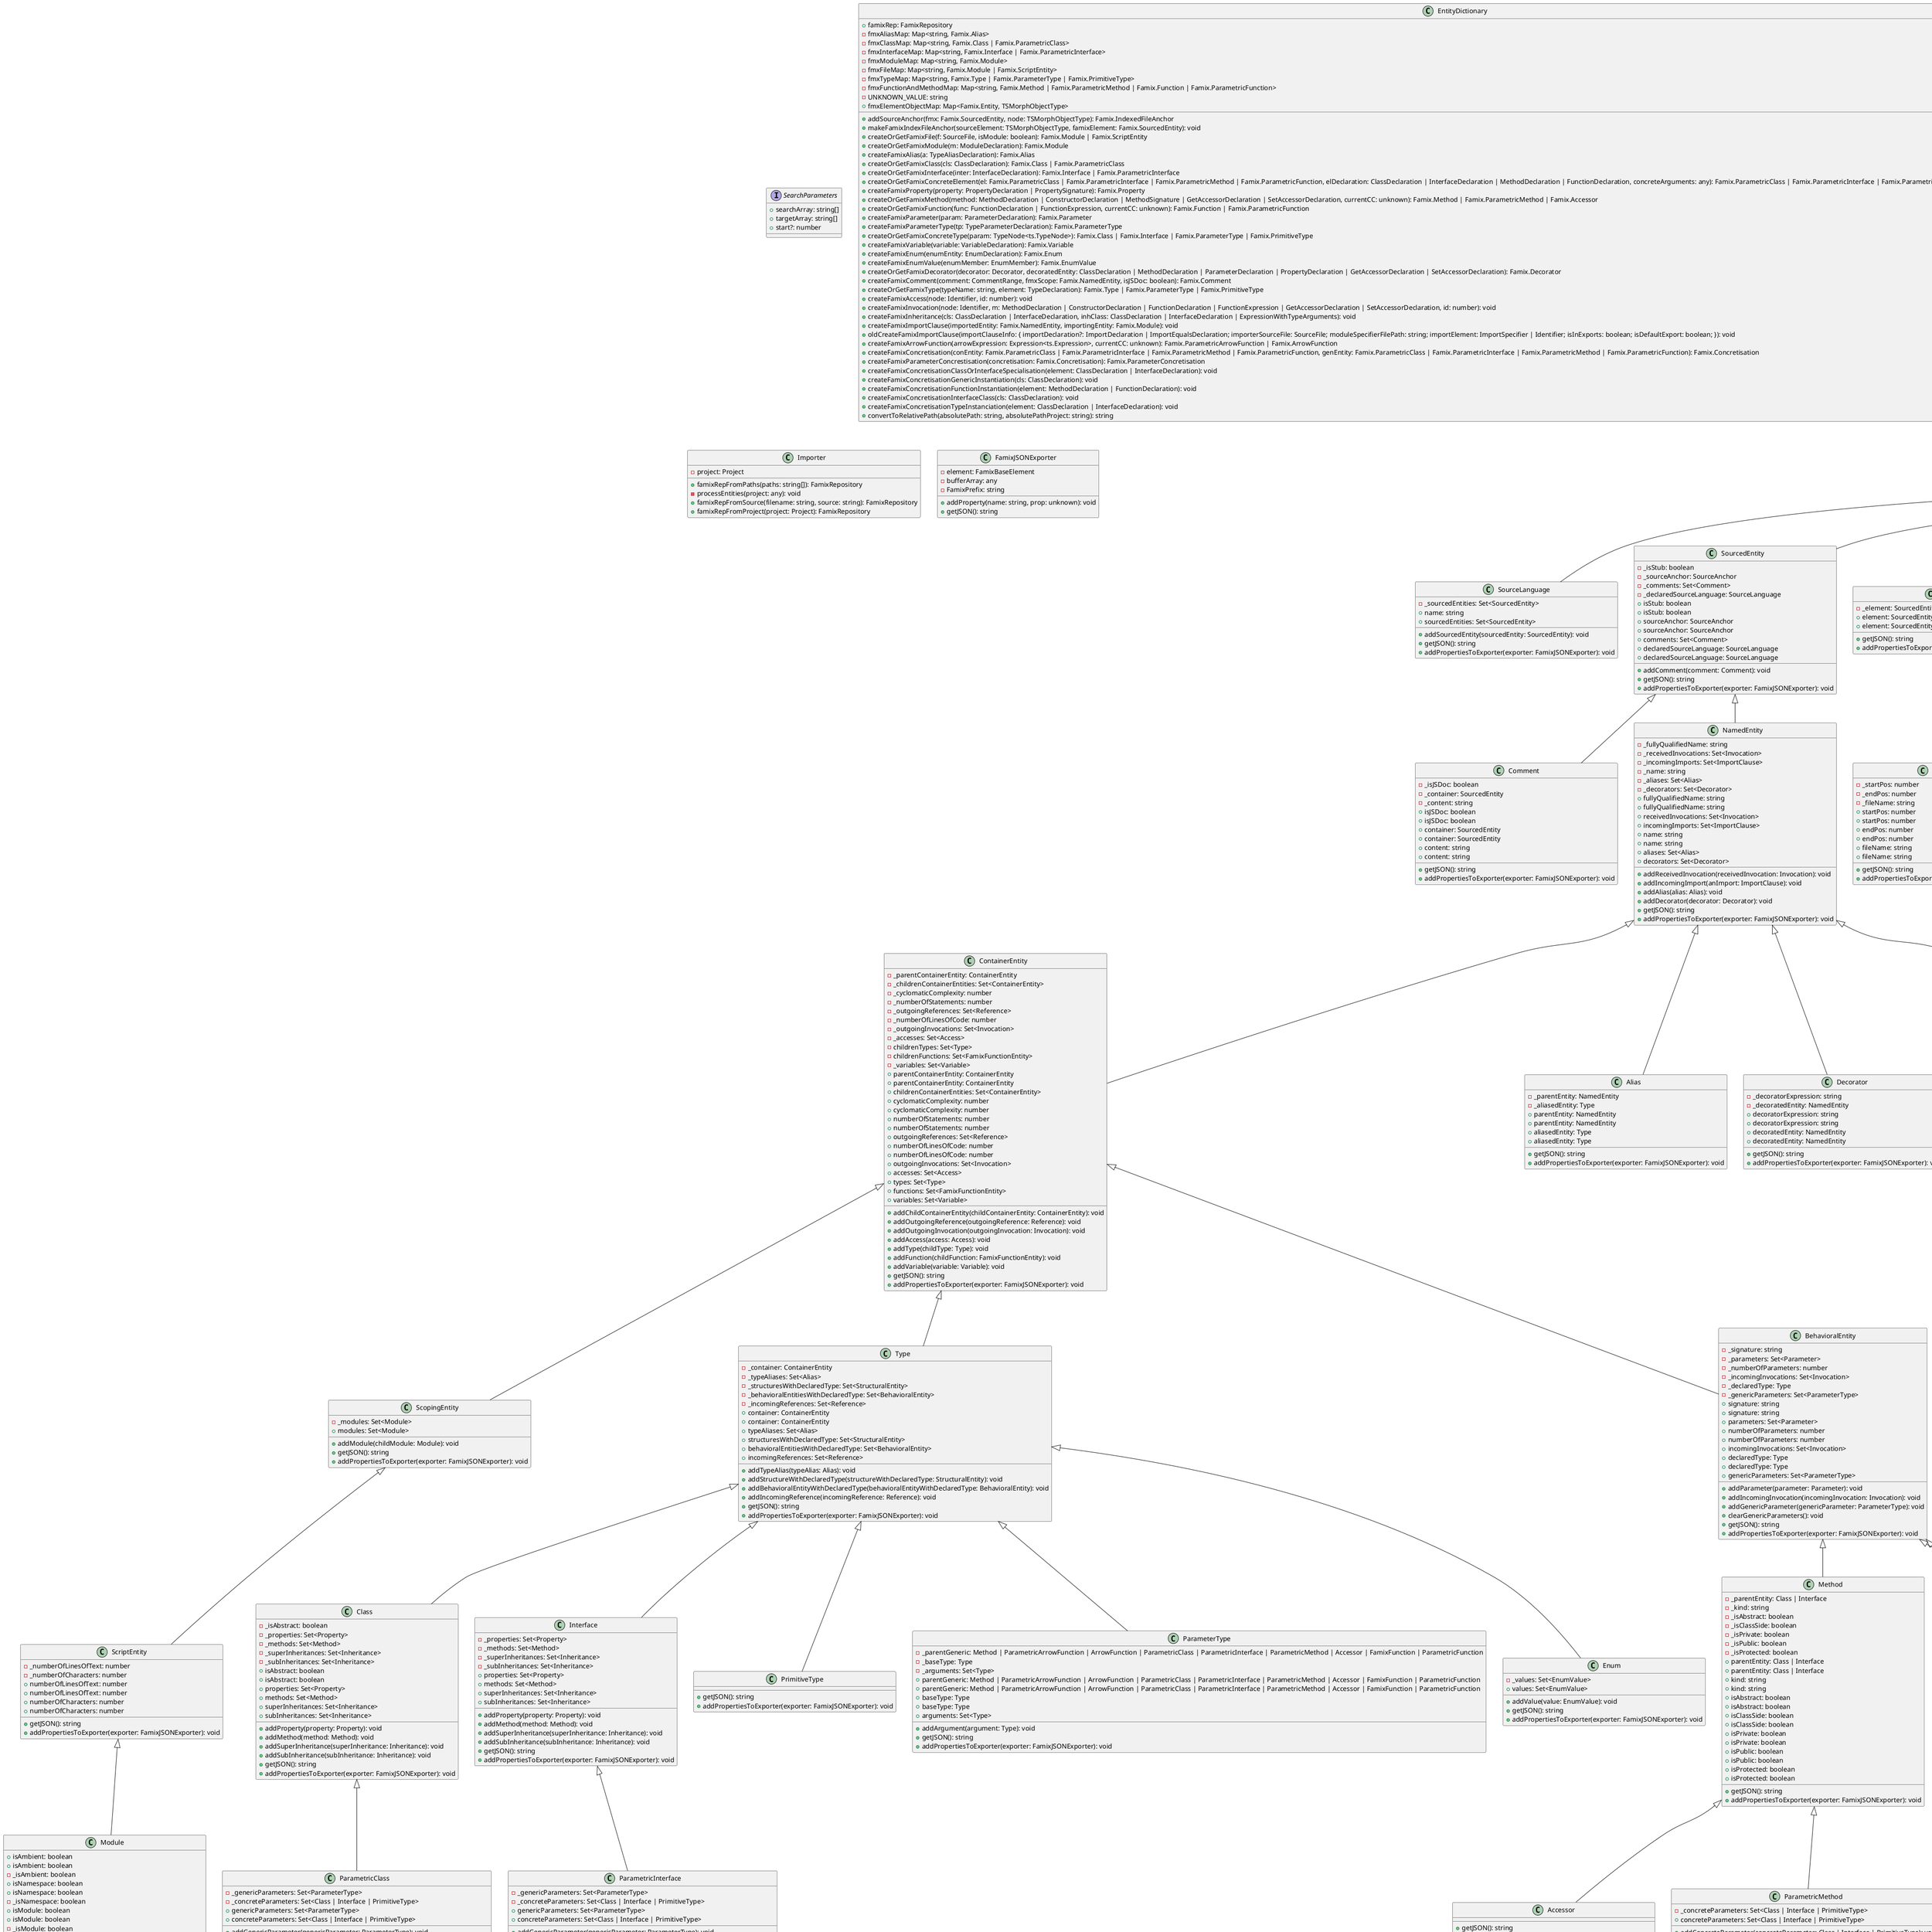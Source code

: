 @startuml
class Entity extends FamixBaseElement {
    +getJSON(): string
    +addPropertiesToExporter(exporter: FamixJSONExporter): void
}
class SourceLanguage extends Entity {
    -_sourcedEntities: Set<SourcedEntity>
    +name: string
    +addSourcedEntity(sourcedEntity: SourcedEntity): void
    +getJSON(): string
    +addPropertiesToExporter(exporter: FamixJSONExporter): void
    +sourcedEntities: Set<SourcedEntity>
}
class Comment extends SourcedEntity {
    -_isJSDoc: boolean
    -_container: SourcedEntity
    -_content: string
    +getJSON(): string
    +addPropertiesToExporter(exporter: FamixJSONExporter): void
    +isJSDoc: boolean
    +isJSDoc: boolean
    +container: SourcedEntity
    +container: SourcedEntity
    +content: string
    +content: string
}
class SourceAnchor extends Entity {
    -_element: SourcedEntity
    +getJSON(): string
    +addPropertiesToExporter(exporter: FamixJSONExporter): void
    +element: SourcedEntity
    +element: SourcedEntity
}
class SourcedEntity extends Entity {
    -_isStub: boolean
    -_sourceAnchor: SourceAnchor
    -_comments: Set<Comment>
    +addComment(comment: Comment): void
    -_declaredSourceLanguage: SourceLanguage
    +getJSON(): string
    +addPropertiesToExporter(exporter: FamixJSONExporter): void
    +isStub: boolean
    +isStub: boolean
    +sourceAnchor: SourceAnchor
    +sourceAnchor: SourceAnchor
    +comments: Set<Comment>
    +declaredSourceLanguage: SourceLanguage
    +declaredSourceLanguage: SourceLanguage
}
class ScopingEntity extends ContainerEntity {
    -_modules: Set<Module>
    +addModule(childModule: Module): void
    +getJSON(): string
    +addPropertiesToExporter(exporter: FamixJSONExporter): void
    +modules: Set<Module>
}
class ScriptEntity extends ScopingEntity {
    -_numberOfLinesOfText: number
    -_numberOfCharacters: number
    +getJSON(): string
    +addPropertiesToExporter(exporter: FamixJSONExporter): void
    +numberOfLinesOfText: number
    +numberOfLinesOfText: number
    +numberOfCharacters: number
    +numberOfCharacters: number
}
class Module extends ScriptEntity {
    +isAmbient: boolean
    +isAmbient: boolean
    -_isAmbient: boolean
    +isNamespace: boolean
    +isNamespace: boolean
    -_isNamespace: boolean
    +isModule: boolean
    +isModule: boolean
    -_isModule: boolean
    -_parentScope: ScopingEntity
    -_outgoingImports: Set<ImportClause>
    +addOutgoingImport(importClause: ImportClause): void
    +getJSON(): string
    +addPropertiesToExporter(exporter: FamixJSONExporter): void
    +parentScope: ScopingEntity
    +parentScope: ScopingEntity
    +outgoingImports: Set<ImportClause>
}
class ImportClause extends Entity {
    -_importingEntity: Module
    -_importedEntity: NamedEntity
    -_moduleSpecifier: string
    +getJSON(): string
    +addPropertiesToExporter(exporter: FamixJSONExporter): void
    +importingEntity: Module
    +importingEntity: Module
    +importedEntity: NamedEntity
    +importedEntity: NamedEntity
    +moduleSpecifier: string
    +moduleSpecifier: string
}
class Alias extends NamedEntity {
    -_parentEntity: NamedEntity
    -_aliasedEntity: Type
    +getJSON(): string
    +addPropertiesToExporter(exporter: FamixJSONExporter): void
    +parentEntity: NamedEntity
    +parentEntity: NamedEntity
    +aliasedEntity: Type
    +aliasedEntity: Type
}
class Decorator extends NamedEntity {
    -_decoratorExpression: string
    -_decoratedEntity: NamedEntity
    +getJSON(): string
    +addPropertiesToExporter(exporter: FamixJSONExporter): void
    +decoratorExpression: string
    +decoratorExpression: string
    +decoratedEntity: NamedEntity
    +decoratedEntity: NamedEntity
}
class NamedEntity extends SourcedEntity {
    -_fullyQualifiedName: string
    -_receivedInvocations: Set<Invocation>
    +addReceivedInvocation(receivedInvocation: Invocation): void
    -_incomingImports: Set<ImportClause>
    +addIncomingImport(anImport: ImportClause): void
    -_name: string
    -_aliases: Set<Alias>
    +addAlias(alias: Alias): void
    -_decorators: Set<Decorator>
    +addDecorator(decorator: Decorator): void
    +getJSON(): string
    +addPropertiesToExporter(exporter: FamixJSONExporter): void
    +fullyQualifiedName: string
    +fullyQualifiedName: string
    +receivedInvocations: Set<Invocation>
    +incomingImports: Set<ImportClause>
    +name: string
    +name: string
    +aliases: Set<Alias>
    +decorators: Set<Decorator>
}
class Parameter extends StructuralEntity {
    -_parentEntity: BehavioralEntity
    +getJSON(): string
    +addPropertiesToExporter(exporter: FamixJSONExporter): void
    +parentEntity: BehavioralEntity
    +parentEntity: BehavioralEntity
}
class Property extends StructuralEntity {
    -_isClassSide: boolean
    +readOnly: boolean
    +readOnly: boolean
    -_readOnly: boolean
    -_parentEntity: Class | Interface
    +isDefinitelyAssigned: boolean
    +isDefinitelyAssigned: boolean
    +isOptional: boolean
    +isOptional: boolean
    +isJavaScriptPrivate: boolean
    +isJavaScriptPrivate: boolean
    -_isDefinitelyAssigned: boolean
    -_isOptional: boolean
    -_isJavaScriptPrivate: boolean
    +visibility: VisibilityTypes
    +visibility: VisibilityTypes
    -_visibility: VisibilityTypes
    +getJSON(): string
    +addPropertiesToExporter(exporter: FamixJSONExporter): void
    +isClassSide: boolean
    +isClassSide: boolean
    +parentEntity: Class | Interface
    +parentEntity: Class | Interface
}
class Inheritance extends Entity {
    -_superclass: Class | Interface
    -_subclass: Class | Interface
    +getJSON(): string
    +addPropertiesToExporter(exporter: FamixJSONExporter): void
    +superclass: Class | Interface
    +superclass: Class | Interface
    +subclass: Class | Interface
    +subclass: Class | Interface
}
class Class extends Type {
    -_isAbstract: boolean
    -_properties: Set<Property>
    +addProperty(property: Property): void
    -_methods: Set<Method>
    +addMethod(method: Method): void
    -_superInheritances: Set<Inheritance>
    +addSuperInheritance(superInheritance: Inheritance): void
    -_subInheritances: Set<Inheritance>
    +addSubInheritance(subInheritance: Inheritance): void
    +getJSON(): string
    +addPropertiesToExporter(exporter: FamixJSONExporter): void
    +isAbstract: boolean
    +isAbstract: boolean
    +properties: Set<Property>
    +methods: Set<Method>
    +superInheritances: Set<Inheritance>
    +subInheritances: Set<Inheritance>
}
class Method extends BehavioralEntity {
    -_parentEntity: Class | Interface
    -_kind: string
    -_isAbstract: boolean
    -_isClassSide: boolean
    -_isPrivate: boolean
    -_isPublic: boolean
    -_isProtected: boolean
    +getJSON(): string
    +addPropertiesToExporter(exporter: FamixJSONExporter): void
    +parentEntity: Class | Interface
    +parentEntity: Class | Interface
    +kind: string
    +kind: string
    +isAbstract: boolean
    +isAbstract: boolean
    +isClassSide: boolean
    +isClassSide: boolean
    +isPrivate: boolean
    +isPrivate: boolean
    +isPublic: boolean
    +isPublic: boolean
    +isProtected: boolean
    +isProtected: boolean
}
class Interface extends Type {
    -_properties: Set<Property>
    +addProperty(property: Property): void
    -_methods: Set<Method>
    +addMethod(method: Method): void
    -_superInheritances: Set<Inheritance>
    +addSuperInheritance(superInheritance: Inheritance): void
    -_subInheritances: Set<Inheritance>
    +addSubInheritance(subInheritance: Inheritance): void
    +getJSON(): string
    +addPropertiesToExporter(exporter: FamixJSONExporter): void
    +properties: Set<Property>
    +methods: Set<Method>
    +superInheritances: Set<Inheritance>
    +subInheritances: Set<Inheritance>
}
class PrimitiveType extends Type {
    +getJSON(): string
    +addPropertiesToExporter(exporter: FamixJSONExporter): void
}
class ParametricClass extends Class {
    -_genericParameters: Set<ParameterType>
    +addGenericParameter(genericParameter: ParameterType): void
    +clearGenericParameters(): void
    -_concreteParameters: Set<Class | Interface | PrimitiveType>
    +addConcreteParameter(concreteParameter: Class | Interface | PrimitiveType): void
    +getJSON(): string
    +addPropertiesToExporter(exporter: FamixJSONExporter): void
    +genericParameters: Set<ParameterType>
    +concreteParameters: Set<Class | Interface | PrimitiveType>
}
class ParametricInterface extends Interface {
    -_genericParameters: Set<ParameterType>
    +addGenericParameter(genericParameter: ParameterType): void
    +clearGenericParameters(): void
    -_concreteParameters: Set<Class | Interface | PrimitiveType>
    +addConcreteParameter(concreteParameter: Class | Interface | PrimitiveType): void
    +getJSON(): string
    +addPropertiesToExporter(exporter: FamixJSONExporter): void
    +genericParameters: Set<ParameterType>
    +concreteParameters: Set<Class | Interface | PrimitiveType>
}
class Function extends BehavioralEntity {
    +getJSON(): string
    +addPropertiesToExporter(exporter: FamixJSONExporter): void
}
class Accessor extends Method {
    +getJSON(): string
    +addPropertiesToExporter(exporter: FamixJSONExporter): void
}
class ParametricMethod extends Method {
    -_concreteParameters: Set<Class | Interface | PrimitiveType>
    +addConcreteParameter(concreteParameter: Class | Interface | PrimitiveType): void
    +getJSON(): string
    +addPropertiesToExporter(exporter: FamixJSONExporter): void
    +concreteParameters: Set<Class | Interface | PrimitiveType>
}
class ParametricFunction extends Function {
    -_concreteParameters: Set<Class | Interface | PrimitiveType>
    +addConcreteParameter(concreteParameter: Class | Interface | PrimitiveType): void
    +getJSON(): string
    +addPropertiesToExporter(exporter: FamixJSONExporter): void
    +concreteParameters: Set<Class | Interface | PrimitiveType>
}
class ArrowFunction extends BehavioralEntity {
    +getJSON(): string
    +addPropertiesToExporter(exporter: FamixJSONExporter): void
}
class ParametricArrowFunction extends ArrowFunction {
    -_concreteParameters: Set<Class | Interface | PrimitiveType>
    +addConcreteParameter(concreteParameter: Class | Interface | PrimitiveType): void
    +getJSON(): string
    +addPropertiesToExporter(exporter: FamixJSONExporter): void
    +concreteParameters: Set<Class | Interface | PrimitiveType>
}
class ParameterType extends Type {
    -_parentGeneric: Method | ParametricArrowFunction | ArrowFunction | ParametricClass | ParametricInterface | ParametricMethod | Accessor | FamixFunction | ParametricFunction
    -_baseType: Type
    -_arguments: Set<Type>
    +addArgument(argument: Type): void
    +getJSON(): string
    +addPropertiesToExporter(exporter: FamixJSONExporter): void
    +parentGeneric: Method | ParametricArrowFunction | ArrowFunction | ParametricClass | ParametricInterface | ParametricMethod | Accessor | FamixFunction | ParametricFunction
    +parentGeneric: Method | ParametricArrowFunction | ArrowFunction | ParametricClass | ParametricInterface | ParametricMethod | Accessor | FamixFunction | ParametricFunction
    +baseType: Type
    +baseType: Type
    +arguments: Set<Type>
}
class BehavioralEntity extends ContainerEntity {
    -_signature: string
    -_parameters: Set<Parameter>
    +addParameter(parameter: Parameter): void
    -_numberOfParameters: number
    -_incomingInvocations: Set<Invocation>
    +addIncomingInvocation(incomingInvocation: Invocation): void
    -_declaredType: Type
    -_genericParameters: Set<ParameterType>
    +addGenericParameter(genericParameter: ParameterType): void
    +clearGenericParameters(): void
    +getJSON(): string
    +addPropertiesToExporter(exporter: FamixJSONExporter): void
    +signature: string
    +signature: string
    +parameters: Set<Parameter>
    +numberOfParameters: number
    +numberOfParameters: number
    +incomingInvocations: Set<Invocation>
    +declaredType: Type
    +declaredType: Type
    +genericParameters: Set<ParameterType>
}
class Invocation extends Entity {
    -_candidates: Set<BehavioralEntity>
    +addCandidate(candidate: BehavioralEntity): void
    -_receiver: NamedEntity
    -_sender: ContainerEntity
    -_signature: string
    +getJSON(): string
    +addPropertiesToExporter(exporter: FamixJSONExporter): void
    +candidates: Set<BehavioralEntity>
    +receiver: NamedEntity
    +receiver: NamedEntity
    +sender: ContainerEntity
    +sender: ContainerEntity
    +signature: string
    +signature: string
}
class Reference extends Entity {
    -_source: ContainerEntity
    -_target: Type
    +getJSON(): string
    +addPropertiesToExporter(exporter: FamixJSONExporter): void
    +source: ContainerEntity
    +source: ContainerEntity
    +target: Type
    +target: Type
}
class Variable extends StructuralEntity {
    -_parentContainerEntity: ContainerEntity
    +getJSON(): string
    +addPropertiesToExporter(exporter: FamixJSONExporter): void
    +parentContainerEntity: ContainerEntity
    +parentContainerEntity: ContainerEntity
}
class ContainerEntity extends NamedEntity {
    -_parentContainerEntity: ContainerEntity
    -_childrenContainerEntities: Set<ContainerEntity>
    +addChildContainerEntity(childContainerEntity: ContainerEntity): void
    -_cyclomaticComplexity: number
    -_numberOfStatements: number
    -_outgoingReferences: Set<Reference>
    +addOutgoingReference(outgoingReference: Reference): void
    -_numberOfLinesOfCode: number
    -_outgoingInvocations: Set<Invocation>
    +addOutgoingInvocation(outgoingInvocation: Invocation): void
    -_accesses: Set<Access>
    +addAccess(access: Access): void
    -childrenTypes: Set<Type>
    +addType(childType: Type): void
    -childrenFunctions: Set<FamixFunctionEntity>
    +addFunction(childFunction: FamixFunctionEntity): void
    -_variables: Set<Variable>
    +addVariable(variable: Variable): void
    +getJSON(): string
    +addPropertiesToExporter(exporter: FamixJSONExporter): void
    +parentContainerEntity: ContainerEntity
    +parentContainerEntity: ContainerEntity
    +childrenContainerEntities: Set<ContainerEntity>
    +cyclomaticComplexity: number
    +cyclomaticComplexity: number
    +numberOfStatements: number
    +numberOfStatements: number
    +outgoingReferences: Set<Reference>
    +numberOfLinesOfCode: number
    +numberOfLinesOfCode: number
    +outgoingInvocations: Set<Invocation>
    +accesses: Set<Access>
    +types: Set<Type>
    +functions: Set<FamixFunctionEntity>
    +variables: Set<Variable>
}
class Type extends ContainerEntity {
    -_container: ContainerEntity
    -_typeAliases: Set<Alias>
    +addTypeAlias(typeAlias: Alias): void
    -_structuresWithDeclaredType: Set<StructuralEntity>
    +addStructureWithDeclaredType(structureWithDeclaredType: StructuralEntity): void
    -_behavioralEntitiesWithDeclaredType: Set<BehavioralEntity>
    +addBehavioralEntityWithDeclaredType(behavioralEntityWithDeclaredType: BehavioralEntity): void
    -_incomingReferences: Set<Reference>
    +addIncomingReference(incomingReference: Reference): void
    +getJSON(): string
    +addPropertiesToExporter(exporter: FamixJSONExporter): void
    +container: ContainerEntity
    +container: ContainerEntity
    +typeAliases: Set<Alias>
    +structuresWithDeclaredType: Set<StructuralEntity>
    +behavioralEntitiesWithDeclaredType: Set<BehavioralEntity>
    +incomingReferences: Set<Reference>
}
class StructuralEntity extends NamedEntity {
    -_incomingAccesses: Set<Access>
    +addIncomingAccess(incomingAccess: Access): void
    -_declaredType: Type
    +getJSON(): string
    +addPropertiesToExporter(exporter: FamixJSONExporter): void
    +incomingAccesses: Set<Access>
    +declaredType: Type
    +declaredType: Type
}
class Access extends Entity {
    -_accessor: ContainerEntity
    -_variable: StructuralEntity
    -_isWrite: boolean
    +getJSON(): string
    +addPropertiesToExporter(exporter: FamixJSONExporter): void
    +accessor: ContainerEntity
    +accessor: ContainerEntity
    +variable: StructuralEntity
    +variable: StructuralEntity
    +isWrite: boolean
    +isWrite: boolean
}
class Concretisation extends Entity {
    -_genericEntity: ParametricClass | ParametricInterface | ParametricMethod | ParametricFunction
    -_concreteEntity: ParametricClass | ParametricInterface | ParametricMethod | ParametricFunction
    +getJSON(): string
    +addPropertiesToExporter(exporter: FamixJSONExporter): void
    +genericEntity: ParametricClass | ParametricInterface | ParametricMethod | ParametricFunction
    +genericEntity: ParametricClass | ParametricInterface | ParametricMethod | ParametricFunction
    +concreteEntity: ParametricClass | ParametricInterface | ParametricMethod | ParametricFunction
    +concreteEntity: ParametricClass | ParametricInterface | ParametricMethod | ParametricFunction
}
class Enum extends Type {
    -_values: Set<EnumValue>
    +addValue(value: EnumValue): void
    +getJSON(): string
    +addPropertiesToExporter(exporter: FamixJSONExporter): void
    +values: Set<EnumValue>
}
class EnumValue extends StructuralEntity {
    -_parentEntity: Enum
    +getJSON(): string
    +addPropertiesToExporter(exporter: FamixJSONExporter): void
    +parentEntity: Enum
    +parentEntity: Enum
}
class IndexedFileAnchor extends SourceAnchor {
    -_startPos: number
    -_endPos: number
    -_fileName: string
    +getJSON(): string
    +addPropertiesToExporter(exporter: FamixJSONExporter): void
    +startPos: number
    +startPos: number
    +endPos: number
    +endPos: number
    +fileName: string
    +fileName: string
}
class ParameterConcretisation extends Entity {
    -_genericParameter: ParameterType
    -_concreteParameter: PrimitiveType
    -_concretisations: Set<Concretisation>
    +addConcretisation(concretisation: Concretisation): void
    +getJSON(): string
    +addPropertiesToExporter(exporter: FamixJSONExporter): void
    +genericParameter: ParameterType
    +genericParameter: ParameterType
    +concreteParameter: PrimitiveType
    +concreteParameter: PrimitiveType
    +concretisations: Set<Concretisation>
}
interface SearchParameters {
    +searchArray: string[]
    +targetArray: string[]
    +start?: number
}
class EntityDictionary {
    +famixRep: FamixRepository
    -fmxAliasMap: Map<string, Famix.Alias>
    -fmxClassMap: Map<string, Famix.Class | Famix.ParametricClass>
    -fmxInterfaceMap: Map<string, Famix.Interface | Famix.ParametricInterface>
    -fmxModuleMap: Map<string, Famix.Module>
    -fmxFileMap: Map<string, Famix.Module | Famix.ScriptEntity>
    -fmxTypeMap: Map<string, Famix.Type | Famix.ParameterType | Famix.PrimitiveType>
    -fmxFunctionAndMethodMap: Map<string, Famix.Method | Famix.ParametricMethod | Famix.Function | Famix.ParametricFunction>
    -UNKNOWN_VALUE: string
    +fmxElementObjectMap: Map<Famix.Entity, TSMorphObjectType>
    +addSourceAnchor(fmx: Famix.SourcedEntity, node: TSMorphObjectType): Famix.IndexedFileAnchor
    +makeFamixIndexFileAnchor(sourceElement: TSMorphObjectType, famixElement: Famix.SourcedEntity): void
    +createOrGetFamixFile(f: SourceFile, isModule: boolean): Famix.Module | Famix.ScriptEntity
    +createOrGetFamixModule(m: ModuleDeclaration): Famix.Module
    +createFamixAlias(a: TypeAliasDeclaration): Famix.Alias
    +createOrGetFamixClass(cls: ClassDeclaration): Famix.Class | Famix.ParametricClass
    +createOrGetFamixInterface(inter: InterfaceDeclaration): Famix.Interface | Famix.ParametricInterface
    +createOrGetFamixConcreteElement(el: Famix.ParametricClass | Famix.ParametricInterface | Famix.ParametricMethod | Famix.ParametricFunction, elDeclaration: ClassDeclaration | InterfaceDeclaration | MethodDeclaration | FunctionDeclaration, concreteArguments: any): Famix.ParametricClass | Famix.ParametricInterface | Famix.ParametricMethod | Famix.ParametricFunction
    +createFamixProperty(property: PropertyDeclaration | PropertySignature): Famix.Property
    +createOrGetFamixMethod(method: MethodDeclaration | ConstructorDeclaration | MethodSignature | GetAccessorDeclaration | SetAccessorDeclaration, currentCC: unknown): Famix.Method | Famix.ParametricMethod | Famix.Accessor
    +createOrGetFamixFunction(func: FunctionDeclaration | FunctionExpression, currentCC: unknown): Famix.Function | Famix.ParametricFunction
    +createFamixParameter(param: ParameterDeclaration): Famix.Parameter
    +createFamixParameterType(tp: TypeParameterDeclaration): Famix.ParameterType
    +createOrGetFamixConcreteType(param: TypeNode<ts.TypeNode>): Famix.Class | Famix.Interface | Famix.ParameterType | Famix.PrimitiveType
    +createFamixVariable(variable: VariableDeclaration): Famix.Variable
    +createFamixEnum(enumEntity: EnumDeclaration): Famix.Enum
    +createFamixEnumValue(enumMember: EnumMember): Famix.EnumValue
    +createOrGetFamixDecorator(decorator: Decorator, decoratedEntity: ClassDeclaration | MethodDeclaration | ParameterDeclaration | PropertyDeclaration | GetAccessorDeclaration | SetAccessorDeclaration): Famix.Decorator
    +createFamixComment(comment: CommentRange, fmxScope: Famix.NamedEntity, isJSDoc: boolean): Famix.Comment
    +createOrGetFamixType(typeName: string, element: TypeDeclaration): Famix.Type | Famix.ParameterType | Famix.PrimitiveType
    +createFamixAccess(node: Identifier, id: number): void
    +createFamixInvocation(node: Identifier, m: MethodDeclaration | ConstructorDeclaration | FunctionDeclaration | FunctionExpression | GetAccessorDeclaration | SetAccessorDeclaration, id: number): void
    +createFamixInheritance(cls: ClassDeclaration | InterfaceDeclaration, inhClass: ClassDeclaration | InterfaceDeclaration | ExpressionWithTypeArguments): void
    +createFamixImportClause(importedEntity: Famix.NamedEntity, importingEntity: Famix.Module): void
    +oldCreateFamixImportClause(importClauseInfo: { importDeclaration?: ImportDeclaration | ImportEqualsDeclaration; importerSourceFile: SourceFile; moduleSpecifierFilePath: string; importElement: ImportSpecifier | Identifier; isInExports: boolean; isDefaultExport: boolean; }): void
    +createFamixArrowFunction(arrowExpression: Expression<ts.Expression>, currentCC: unknown): Famix.ParametricArrowFunction | Famix.ArrowFunction
    +createFamixConcretisation(conEntity: Famix.ParametricClass | Famix.ParametricInterface | Famix.ParametricMethod | Famix.ParametricFunction, genEntity: Famix.ParametricClass | Famix.ParametricInterface | Famix.ParametricMethod | Famix.ParametricFunction): Famix.Concretisation
    +createFamixParameterConcrestisation(concretisation: Famix.Concretisation): Famix.ParameterConcretisation
    +createFamixConcretisationClassOrInterfaceSpecialisation(element: ClassDeclaration | InterfaceDeclaration): void
    +createFamixConcretisationGenericInstantiation(cls: ClassDeclaration): void
    +createFamixConcretisationFunctionInstantiation(element: MethodDeclaration | FunctionDeclaration): void
    +createFamixConcretisationInterfaceClass(cls: ClassDeclaration): void
    +createFamixConcretisationTypeInstanciation(element: ClassDeclaration | InterfaceDeclaration): void
    +convertToRelativePath(absolutePath: string, absolutePathProject: string): string
}
class FamixRepository {
    -elements: Set<FamixBaseElement>
    -famixClasses: Set<Class>
    -famixInterfaces: Set<Interface>
    -famixModules: Set<Module>
    -famixMethods: Set<Method>
    -famixVariables: Set<Variable>
    -famixFunctions: Set<FamixFunctionEntity>
    -famixFiles: Set<Module | ScriptEntity>
    -idCounter: number
    -absolutePath: string
    -fmxElementObjectMap: Map<Famix.Entity, TSMorphObjectType>
    +setFmxElementObjectMap(fmxElementObjectMap: Map<Famix.Entity, TSMorphObjectType>): void
    +getFmxElementObjectMap(): Map<Famix.Entity, TSMorphObjectType>
    +getAbsolutePath(): string
    +setAbsolutePath(path: string): void
    +getFamixEntityById(id: number): FamixBaseElement
    +getFamixEntityByFullyQualifiedName(fullyQualifiedName: string): FamixBaseElement
    +export(arg0: { format: string; }): string
    +_getAllEntities(): Set<FamixBaseElement>
    +_getAllEntitiesWithType(theType: string): Set<FamixBaseElement>
    +_getFamixClass(fullyQualifiedName: string): Class
    +_getFamixInterface(fullyQualifiedName: string): Interface
    +_getFamixMethod(fullyQualifiedName: string): Method
    +_getFamixFunction(fullyQualifiedName: string): FamixFunctionEntity
    +_getFamixVariable(fullyQualifiedName: string): Variable
    +_getFamixModule(fullyQualifiedName: string): Module
    +_getFamixModules(): Set<Module>
    +_getFamixFile(fullyQualifiedName: string): Module | ScriptEntity
    +_getFamixFiles(): Set<Module | ScriptEntity>
    +_methodNamesAsSetFromClass(className: string): Set<string>
    +_methodParentsAsSetFromClass(className: string): Set<Type>
    +_initMapFromModel(model: string): Map<number, unknown>
    +addElement(element: FamixBaseElement): void
    +getJSON(): string
}
class Importer {
    -project: Project
    +famixRepFromPaths(paths: string[]): FamixRepository
    -processEntities(project: any): void
    +famixRepFromSource(filename: string, source: string): FamixRepository
    +famixRepFromProject(project: Project): FamixRepository
}
abstract class FamixBaseElement {
    +id: number
    +{abstract} getJSON(): string
    +addPropertiesToExporter(exporter: FamixJSONExporter): void
}
class FamixJSONExporter {
    -element: FamixBaseElement
    -bufferArray: any
    -FamixPrefix: string
    +addProperty(name: string, prop: unknown): void
    +getJSON(): string
}
@enduml